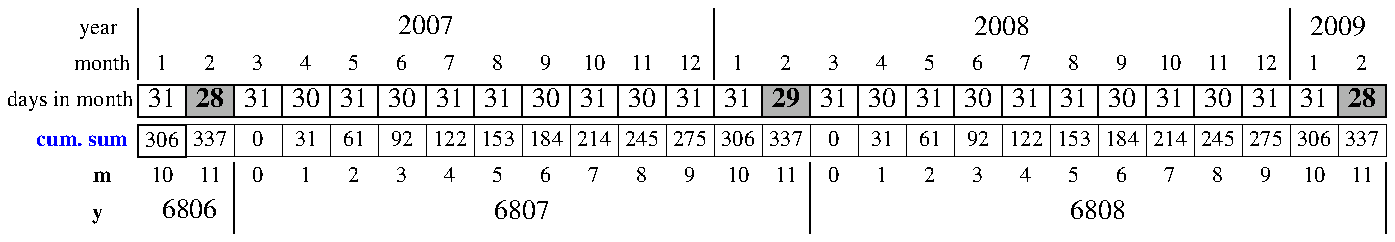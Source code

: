.PS

# days in month
B1:

box "31" width 0.24 height 0.16
box "\fB28\fR" same fill 0.3

box "31" same
box "30" same
box "31" same
box "30" same
box "31" same
box "31" same
box "30" same
box "31" same
box "30" same
box "31" same

box "31" same
box "\fB29\fR" same fill 0.3
box "31" same
box "30" same
box "31" same
box "30" same
box "31" same
box "31" same
box "30" same
box "31" same
box "30" same
box "31" same

box "31" same
box "\fB28\fR" same fill 0.3
#box "31" same
#box "30" same

C1:

box "\s-2306" width 0.24 height 0.16 at B1-(0,0.2)
box "337" same

box "0" same
box "31" same
box "61" same
box "92" same
box "122" same
box "153" same
box "184" same
box "214" same
box "245" same
box "275" same
box "306" same
box "337" same

box "0" same
box "31" same
box "61" same
box "92" same
box "122" same
box "153" same
box "184" same
box "214" same
box "245" same
box "275" same
box "306" same
box "337" same

#box "31" same
#box "30" same

# months

box "1" invis same at B1+(0, 0.18)
box "2" invis same
box "3" invis same
box "4" invis same
box "5" invis same
box "6" invis same
box "7" invis same
box "8" invis same
box "9" invis same
box "10" invis same
box "11" invis same
box "12" invis same

box "1" invis same
box "2" invis same
box "3" invis same
box "4" invis same
box "5" invis same
box "6" invis same
box "7" invis same
box "8" invis same
box "9" invis same
box "10" invis same
box "11" invis same
box "12" invis same

box "1" invis same
box "2" invis same
#box "3" invis same
#box "4" invis same

# shifted months

box "10" invis same at C1-(0, 0.18)
box "11" invis same
box "0" invis same
box "1" invis same
box "2" invis same
box "3" invis same
box "4" invis same
box "5" invis same
box "6" invis same
box "7" invis same
box "8" invis same
box "9" invis same

box "10" invis same
box "11" invis same
box "0" invis same
box "1" invis same
box "2" invis same
box "3" invis same
box "4" invis same
box "5" invis same
box "6" invis same
box "7" invis same
box "8" invis same
box "9" invis same

box "10" invis same
box "11" invis same
#box "0" invis same
#box "1" invis same

# labels and years

box "month" invis same at B1-(0.3, -0.18)
box "days in month" invis same at B1-(0.46, 0)
box "\m[blue]\fBcum. sum\fR\m[]" invis same at C1-(0.4, 0)
box "\fBm\fR" invis same at C1-(0.3, 0.18)

box "year" invis width 0.4 at B1-(0.32, -0.36)

#Y1: box "\s+2 2006" width 0.4 invis
Y2: box "\s+22007" width 2.88 invis
Y3: box "2008" width 2.88 invis
box "2009" width 0.48 invis

box "\s-2\fBy\fR" invis width 0.4 at C1-(0.32, 0.36)
Y4: box "\s+2 6806" width 0.48 invis
Y5: box "6807" width 2.88 invis
Y6: box "6808" width 2.88 invis
#box "2009" width 0.4 invis

#line from Y1.ne-(0,0.15) to Y1.se
line from Y2.nw-(0,0.15) to Y2.sw
line from Y2.ne-(0,0.15) to Y2.se
line from Y3.ne-(0,0.15) to Y3.se

line from Y4.ne to Y4.se+(0,0.15)
line from Y5.ne to Y5.se+(0,0.15)
line from Y6.ne to Y6.se+(0,0.15)
.PE
